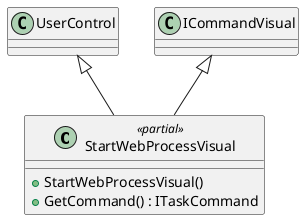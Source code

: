@startuml
class StartWebProcessVisual <<partial>> {
    + StartWebProcessVisual()
    + GetCommand() : ITaskCommand
}
UserControl <|-- StartWebProcessVisual
ICommandVisual <|-- StartWebProcessVisual
@enduml
